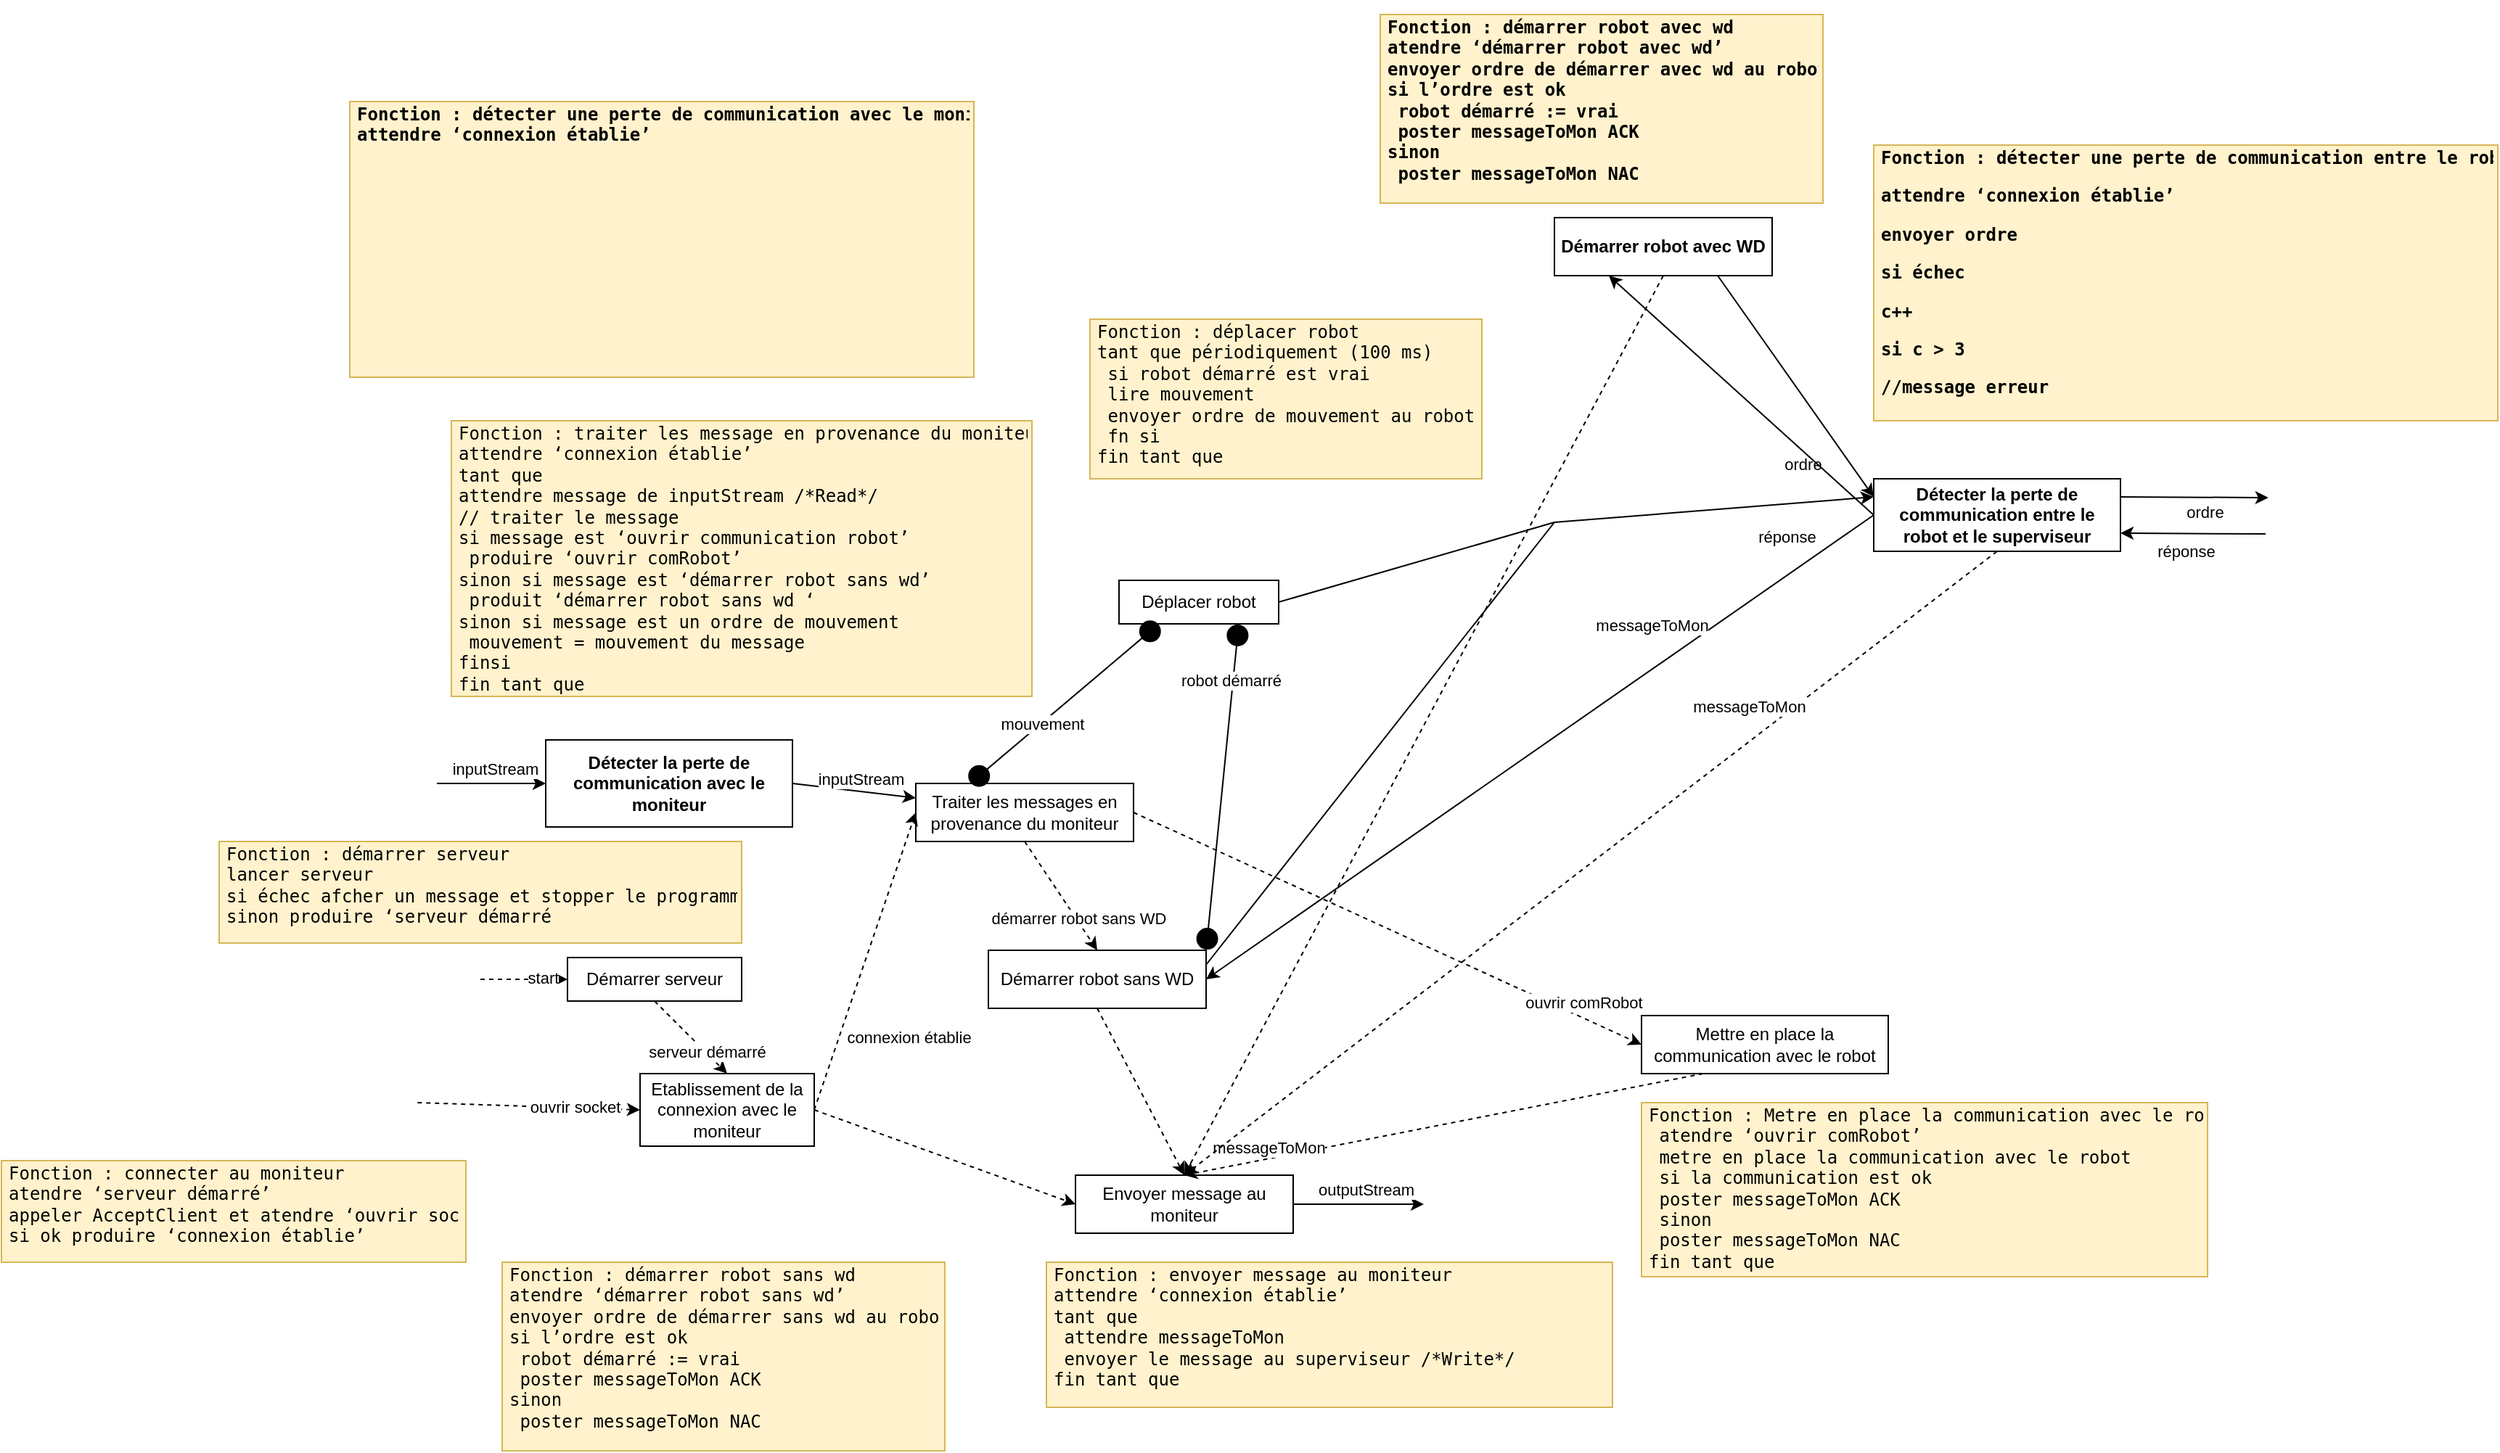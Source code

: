 <mxfile version="16.5.2" type="device"><diagram id="CIw4tXAHv_-aNhbZJtuN" name="Page-1"><mxGraphModel dx="1170" dy="1722" grid="1" gridSize="10" guides="1" tooltips="1" connect="1" arrows="1" fold="1" page="0" pageScale="1" pageWidth="827" pageHeight="1169" math="0" shadow="0"><root><mxCell id="0"/><mxCell id="1" parent="0"/><mxCell id="5DaIw1ma8Wy_vV2Rz7nk-1" value="Démarrer serveur" style="rounded=0;whiteSpace=wrap;html=1;" vertex="1" parent="1"><mxGeometry x="290" y="300" width="120" height="30" as="geometry"/></mxCell><mxCell id="5DaIw1ma8Wy_vV2Rz7nk-2" value="Etablissement de la connexion avec le moniteur" style="rounded=0;whiteSpace=wrap;html=1;" vertex="1" parent="1"><mxGeometry x="340" y="380" width="120" height="50" as="geometry"/></mxCell><mxCell id="5DaIw1ma8Wy_vV2Rz7nk-3" value="Traiter les messages en provenance du moniteur" style="rounded=0;whiteSpace=wrap;html=1;" vertex="1" parent="1"><mxGeometry x="530" y="180" width="150" height="40" as="geometry"/></mxCell><mxCell id="5DaIw1ma8Wy_vV2Rz7nk-4" value="Démarrer robot sans WD" style="rounded=0;whiteSpace=wrap;html=1;" vertex="1" parent="1"><mxGeometry x="580" y="295" width="150" height="40" as="geometry"/></mxCell><mxCell id="5DaIw1ma8Wy_vV2Rz7nk-5" value="Mettre en place la communication avec le robot" style="rounded=0;whiteSpace=wrap;html=1;" vertex="1" parent="1"><mxGeometry x="1030" y="340" width="170" height="40" as="geometry"/></mxCell><mxCell id="5DaIw1ma8Wy_vV2Rz7nk-6" value="Envoyer message au moniteur" style="rounded=0;whiteSpace=wrap;html=1;" vertex="1" parent="1"><mxGeometry x="640" y="450" width="150" height="40" as="geometry"/></mxCell><mxCell id="5DaIw1ma8Wy_vV2Rz7nk-7" value="Déplacer robot" style="rounded=0;whiteSpace=wrap;html=1;" vertex="1" parent="1"><mxGeometry x="670" y="40" width="110" height="30" as="geometry"/></mxCell><mxCell id="5DaIw1ma8Wy_vV2Rz7nk-9" value="" style="html=1;labelBackgroundColor=#ffffff;startArrow=none;startFill=0;startSize=6;endArrow=classic;endFill=1;endSize=6;jettySize=auto;orthogonalLoop=1;strokeWidth=1;dashed=1;fontSize=14;rounded=0;entryX=0;entryY=0.5;entryDx=0;entryDy=0;" edge="1" parent="1" target="5DaIw1ma8Wy_vV2Rz7nk-1"><mxGeometry width="60" height="60" relative="1" as="geometry"><mxPoint x="230" y="315" as="sourcePoint"/><mxPoint x="470" y="180" as="targetPoint"/></mxGeometry></mxCell><mxCell id="5DaIw1ma8Wy_vV2Rz7nk-10" value="start" style="edgeLabel;html=1;align=center;verticalAlign=middle;resizable=0;points=[];" vertex="1" connectable="0" parent="5DaIw1ma8Wy_vV2Rz7nk-9"><mxGeometry x="0.417" y="1" relative="1" as="geometry"><mxPoint as="offset"/></mxGeometry></mxCell><mxCell id="5DaIw1ma8Wy_vV2Rz7nk-11" value="" style="html=1;labelBackgroundColor=#ffffff;startArrow=none;startFill=0;startSize=6;endArrow=classic;endFill=1;endSize=6;jettySize=auto;orthogonalLoop=1;strokeWidth=1;dashed=1;fontSize=14;rounded=0;entryX=0.5;entryY=0;entryDx=0;entryDy=0;exitX=0.5;exitY=1;exitDx=0;exitDy=0;" edge="1" parent="1" source="5DaIw1ma8Wy_vV2Rz7nk-1" target="5DaIw1ma8Wy_vV2Rz7nk-2"><mxGeometry width="60" height="60" relative="1" as="geometry"><mxPoint x="240" y="275" as="sourcePoint"/><mxPoint x="320" y="275" as="targetPoint"/></mxGeometry></mxCell><mxCell id="5DaIw1ma8Wy_vV2Rz7nk-12" value="serveur démarré" style="edgeLabel;html=1;align=center;verticalAlign=middle;resizable=0;points=[];" vertex="1" connectable="0" parent="5DaIw1ma8Wy_vV2Rz7nk-11"><mxGeometry x="0.417" y="1" relative="1" as="geometry"><mxPoint as="offset"/></mxGeometry></mxCell><mxCell id="5DaIw1ma8Wy_vV2Rz7nk-13" value="" style="html=1;labelBackgroundColor=#ffffff;startArrow=none;startFill=0;startSize=6;endArrow=classic;endFill=1;endSize=6;jettySize=auto;orthogonalLoop=1;strokeWidth=1;dashed=1;fontSize=14;rounded=0;entryX=0;entryY=0.5;entryDx=0;entryDy=0;" edge="1" parent="1" target="5DaIw1ma8Wy_vV2Rz7nk-2"><mxGeometry width="60" height="60" relative="1" as="geometry"><mxPoint x="186.667" y="400" as="sourcePoint"/><mxPoint x="330" y="285" as="targetPoint"/></mxGeometry></mxCell><mxCell id="5DaIw1ma8Wy_vV2Rz7nk-14" value="ouvrir socket" style="edgeLabel;html=1;align=center;verticalAlign=middle;resizable=0;points=[];" vertex="1" connectable="0" parent="5DaIw1ma8Wy_vV2Rz7nk-13"><mxGeometry x="0.417" y="1" relative="1" as="geometry"><mxPoint as="offset"/></mxGeometry></mxCell><mxCell id="5DaIw1ma8Wy_vV2Rz7nk-15" value="" style="html=1;labelBackgroundColor=#ffffff;startArrow=none;startFill=0;startSize=6;endArrow=classic;endFill=1;endSize=6;jettySize=auto;orthogonalLoop=1;strokeWidth=1;dashed=1;fontSize=14;rounded=0;entryX=0;entryY=0.5;entryDx=0;entryDy=0;exitX=1;exitY=0.5;exitDx=0;exitDy=0;" edge="1" parent="1" source="5DaIw1ma8Wy_vV2Rz7nk-2" target="5DaIw1ma8Wy_vV2Rz7nk-3"><mxGeometry width="60" height="60" relative="1" as="geometry"><mxPoint x="510" y="400" as="sourcePoint"/><mxPoint x="540" y="500" as="targetPoint"/></mxGeometry></mxCell><mxCell id="5DaIw1ma8Wy_vV2Rz7nk-16" value="connexion établie" style="edgeLabel;html=1;align=center;verticalAlign=middle;resizable=0;points=[];" vertex="1" connectable="0" parent="5DaIw1ma8Wy_vV2Rz7nk-15"><mxGeometry x="0.417" y="1" relative="1" as="geometry"><mxPoint x="16" y="95" as="offset"/></mxGeometry></mxCell><mxCell id="5DaIw1ma8Wy_vV2Rz7nk-17" value="" style="html=1;labelBackgroundColor=#ffffff;startArrow=none;startFill=0;startSize=6;endArrow=classic;endFill=1;endSize=6;jettySize=auto;orthogonalLoop=1;strokeWidth=1;dashed=1;fontSize=14;rounded=0;exitX=1;exitY=0.5;exitDx=0;exitDy=0;entryX=0;entryY=0.5;entryDx=0;entryDy=0;" edge="1" parent="1" source="5DaIw1ma8Wy_vV2Rz7nk-2" target="5DaIw1ma8Wy_vV2Rz7nk-6"><mxGeometry width="60" height="60" relative="1" as="geometry"><mxPoint x="470" y="415" as="sourcePoint"/><mxPoint x="580" y="480" as="targetPoint"/></mxGeometry></mxCell><mxCell id="5DaIw1ma8Wy_vV2Rz7nk-19" value="" style="html=1;labelBackgroundColor=#ffffff;startArrow=none;startFill=0;startSize=6;endArrow=classic;endFill=1;endSize=6;jettySize=auto;orthogonalLoop=1;strokeWidth=1;dashed=1;fontSize=14;rounded=0;entryX=0.5;entryY=0;entryDx=0;entryDy=0;exitX=0.5;exitY=1;exitDx=0;exitDy=0;" edge="1" parent="1" source="5DaIw1ma8Wy_vV2Rz7nk-3" target="5DaIw1ma8Wy_vV2Rz7nk-4"><mxGeometry width="60" height="60" relative="1" as="geometry"><mxPoint x="480" y="425" as="sourcePoint"/><mxPoint x="530" y="270" as="targetPoint"/></mxGeometry></mxCell><mxCell id="5DaIw1ma8Wy_vV2Rz7nk-20" value="démarrer robot sans WD" style="edgeLabel;html=1;align=center;verticalAlign=middle;resizable=0;points=[];" vertex="1" connectable="0" parent="5DaIw1ma8Wy_vV2Rz7nk-19"><mxGeometry x="0.417" y="1" relative="1" as="geometry"><mxPoint as="offset"/></mxGeometry></mxCell><mxCell id="5DaIw1ma8Wy_vV2Rz7nk-21" value="" style="html=1;labelBackgroundColor=#ffffff;startArrow=none;startFill=0;startSize=6;endArrow=classic;endFill=1;endSize=6;jettySize=auto;orthogonalLoop=1;strokeWidth=1;dashed=1;fontSize=14;rounded=0;entryX=0;entryY=0.5;entryDx=0;entryDy=0;exitX=1;exitY=0.5;exitDx=0;exitDy=0;" edge="1" parent="1" source="5DaIw1ma8Wy_vV2Rz7nk-3" target="5DaIw1ma8Wy_vV2Rz7nk-5"><mxGeometry width="60" height="60" relative="1" as="geometry"><mxPoint x="680.0" y="250" as="sourcePoint"/><mxPoint x="840" y="240" as="targetPoint"/></mxGeometry></mxCell><mxCell id="5DaIw1ma8Wy_vV2Rz7nk-22" value="ouvrir comRobot" style="edgeLabel;html=1;align=center;verticalAlign=middle;resizable=0;points=[];" vertex="1" connectable="0" parent="5DaIw1ma8Wy_vV2Rz7nk-21"><mxGeometry x="0.417" y="1" relative="1" as="geometry"><mxPoint x="62" y="18" as="offset"/></mxGeometry></mxCell><mxCell id="5DaIw1ma8Wy_vV2Rz7nk-23" value="" style="html=1;labelBackgroundColor=#ffffff;startArrow=none;startFill=0;startSize=6;endArrow=classic;endFill=1;endSize=6;jettySize=auto;orthogonalLoop=1;strokeWidth=1;dashed=1;fontSize=14;rounded=0;entryX=0.5;entryY=0;entryDx=0;entryDy=0;exitX=0.25;exitY=1;exitDx=0;exitDy=0;" edge="1" parent="1" source="5DaIw1ma8Wy_vV2Rz7nk-5" target="5DaIw1ma8Wy_vV2Rz7nk-6"><mxGeometry width="60" height="60" relative="1" as="geometry"><mxPoint x="500" y="445" as="sourcePoint"/><mxPoint x="550" y="290" as="targetPoint"/></mxGeometry></mxCell><mxCell id="5DaIw1ma8Wy_vV2Rz7nk-24" value="messageToMon" style="edgeLabel;html=1;align=center;verticalAlign=middle;resizable=0;points=[];" vertex="1" connectable="0" parent="5DaIw1ma8Wy_vV2Rz7nk-23"><mxGeometry x="0.417" y="1" relative="1" as="geometry"><mxPoint x="-47" as="offset"/></mxGeometry></mxCell><mxCell id="5DaIw1ma8Wy_vV2Rz7nk-25" value="" style="html=1;labelBackgroundColor=#ffffff;startArrow=none;startFill=0;startSize=6;endArrow=classic;endFill=1;endSize=6;jettySize=auto;orthogonalLoop=1;strokeWidth=1;dashed=1;fontSize=14;rounded=0;entryX=0.5;entryY=0;entryDx=0;entryDy=0;exitX=0.5;exitY=1;exitDx=0;exitDy=0;" edge="1" parent="1" source="5DaIw1ma8Wy_vV2Rz7nk-4" target="5DaIw1ma8Wy_vV2Rz7nk-6"><mxGeometry width="60" height="60" relative="1" as="geometry"><mxPoint x="510" y="455" as="sourcePoint"/><mxPoint x="560" y="300" as="targetPoint"/></mxGeometry></mxCell><mxCell id="5DaIw1ma8Wy_vV2Rz7nk-28" value="" style="endArrow=classic;html=1;rounded=0;entryX=0;entryY=0.5;entryDx=0;entryDy=0;" edge="1" parent="1" target="5DaIw1ma8Wy_vV2Rz7nk-59"><mxGeometry width="50" height="50" relative="1" as="geometry"><mxPoint x="200" y="180" as="sourcePoint"/><mxPoint x="470" y="230" as="targetPoint"/></mxGeometry></mxCell><mxCell id="5DaIw1ma8Wy_vV2Rz7nk-29" value="inputStream" style="edgeLabel;html=1;align=center;verticalAlign=middle;resizable=0;points=[];" vertex="1" connectable="0" parent="5DaIw1ma8Wy_vV2Rz7nk-28"><mxGeometry x="0.396" y="2" relative="1" as="geometry"><mxPoint x="-13" y="-8" as="offset"/></mxGeometry></mxCell><mxCell id="5DaIw1ma8Wy_vV2Rz7nk-30" value="" style="startArrow=circle;endArrow=circle;html=1;rounded=0;exitX=0.25;exitY=0;exitDx=0;exitDy=0;entryX=0.25;entryY=1;entryDx=0;entryDy=0;" edge="1" parent="1" source="5DaIw1ma8Wy_vV2Rz7nk-3" target="5DaIw1ma8Wy_vV2Rz7nk-7"><mxGeometry width="50" height="50" relative="1" as="geometry"><mxPoint x="640" y="200" as="sourcePoint"/><mxPoint x="750" y="-80" as="targetPoint"/></mxGeometry></mxCell><mxCell id="5DaIw1ma8Wy_vV2Rz7nk-32" value="mouvement" style="edgeLabel;html=1;align=center;verticalAlign=middle;resizable=0;points=[];" vertex="1" connectable="0" parent="5DaIw1ma8Wy_vV2Rz7nk-30"><mxGeometry x="-0.247" relative="1" as="geometry"><mxPoint as="offset"/></mxGeometry></mxCell><mxCell id="5DaIw1ma8Wy_vV2Rz7nk-33" value="" style="startArrow=circle;endArrow=circle;html=1;rounded=0;exitX=1;exitY=0;exitDx=0;exitDy=0;entryX=0.75;entryY=1;entryDx=0;entryDy=0;" edge="1" parent="1" source="5DaIw1ma8Wy_vV2Rz7nk-4" target="5DaIw1ma8Wy_vV2Rz7nk-7"><mxGeometry width="50" height="50" relative="1" as="geometry"><mxPoint x="770" y="180.0" as="sourcePoint"/><mxPoint x="740" y="90" as="targetPoint"/></mxGeometry></mxCell><mxCell id="5DaIw1ma8Wy_vV2Rz7nk-34" value="robot démarré" style="edgeLabel;html=1;align=center;verticalAlign=middle;resizable=0;points=[];" vertex="1" connectable="0" parent="5DaIw1ma8Wy_vV2Rz7nk-33"><mxGeometry x="-0.247" relative="1" as="geometry"><mxPoint x="8" y="-102" as="offset"/></mxGeometry></mxCell><mxCell id="5DaIw1ma8Wy_vV2Rz7nk-35" value="" style="endArrow=classic;html=1;rounded=0;exitX=1;exitY=0.5;exitDx=0;exitDy=0;" edge="1" parent="1" source="5DaIw1ma8Wy_vV2Rz7nk-6"><mxGeometry width="50" height="50" relative="1" as="geometry"><mxPoint x="850" y="460.0" as="sourcePoint"/><mxPoint x="880" y="470" as="targetPoint"/></mxGeometry></mxCell><mxCell id="5DaIw1ma8Wy_vV2Rz7nk-36" value="outputStream" style="edgeLabel;html=1;align=center;verticalAlign=middle;resizable=0;points=[];" vertex="1" connectable="0" parent="5DaIw1ma8Wy_vV2Rz7nk-35"><mxGeometry x="0.396" y="2" relative="1" as="geometry"><mxPoint x="-13" y="-8" as="offset"/></mxGeometry></mxCell><mxCell id="5DaIw1ma8Wy_vV2Rz7nk-43" value="" style="endArrow=none;html=1;rounded=0;exitX=1;exitY=0.5;exitDx=0;exitDy=0;" edge="1" parent="1" source="5DaIw1ma8Wy_vV2Rz7nk-7"><mxGeometry width="50" height="50" relative="1" as="geometry"><mxPoint x="870" y="300" as="sourcePoint"/><mxPoint x="970" as="targetPoint"/></mxGeometry></mxCell><mxCell id="5DaIw1ma8Wy_vV2Rz7nk-44" value="" style="endArrow=none;html=1;rounded=0;exitX=1;exitY=0.25;exitDx=0;exitDy=0;" edge="1" parent="1" source="5DaIw1ma8Wy_vV2Rz7nk-4"><mxGeometry width="50" height="50" relative="1" as="geometry"><mxPoint x="870" y="350" as="sourcePoint"/><mxPoint x="970" as="targetPoint"/></mxGeometry></mxCell><mxCell id="5DaIw1ma8Wy_vV2Rz7nk-45" value="" style="endArrow=classic;html=1;rounded=0;entryX=0;entryY=0.25;entryDx=0;entryDy=0;" edge="1" parent="1" target="5DaIw1ma8Wy_vV2Rz7nk-66"><mxGeometry width="50" height="50" relative="1" as="geometry"><mxPoint x="970" as="sourcePoint"/><mxPoint x="1030" y="-2.5" as="targetPoint"/></mxGeometry></mxCell><mxCell id="5DaIw1ma8Wy_vV2Rz7nk-46" value="ordre" style="edgeLabel;html=1;align=center;verticalAlign=middle;resizable=0;points=[];" vertex="1" connectable="0" parent="5DaIw1ma8Wy_vV2Rz7nk-45"><mxGeometry x="0.694" y="-4" relative="1" as="geometry"><mxPoint x="-16" y="-29" as="offset"/></mxGeometry></mxCell><mxCell id="5DaIw1ma8Wy_vV2Rz7nk-47" value="" style="endArrow=classic;html=1;rounded=0;entryX=1;entryY=0.5;entryDx=0;entryDy=0;exitX=0;exitY=0.5;exitDx=0;exitDy=0;" edge="1" parent="1" source="5DaIw1ma8Wy_vV2Rz7nk-66" target="5DaIw1ma8Wy_vV2Rz7nk-4"><mxGeometry width="50" height="50" relative="1" as="geometry"><mxPoint x="1030" y="45.0" as="sourcePoint"/><mxPoint x="1010" y="349.57" as="targetPoint"/></mxGeometry></mxCell><mxCell id="5DaIw1ma8Wy_vV2Rz7nk-48" value="réponse" style="edgeLabel;html=1;align=center;verticalAlign=middle;resizable=0;points=[];" vertex="1" connectable="0" parent="5DaIw1ma8Wy_vV2Rz7nk-47"><mxGeometry x="0.694" y="-4" relative="1" as="geometry"><mxPoint x="332" y="-253" as="offset"/></mxGeometry></mxCell><mxCell id="5DaIw1ma8Wy_vV2Rz7nk-51" value="&lt;pre&gt;Fonction : Metre en place la communication avec le robot&lt;br&gt; atendre ‘ouvrir comRobot’&lt;br&gt; metre en place la communication avec le robot &lt;br&gt; si la communication est ok&lt;br&gt; poster messageToMon ACK&lt;br&gt; sinon&lt;br&gt; poster messageToMon NAC&lt;br&gt;fin tant que&lt;/pre&gt;" style="text;html=1;strokeColor=#d6b656;fillColor=#fff2cc;spacing=5;spacingTop=-20;whiteSpace=wrap;overflow=hidden;rounded=0;" vertex="1" parent="1"><mxGeometry x="1030" y="400" width="390" height="120" as="geometry"/></mxCell><mxCell id="5DaIw1ma8Wy_vV2Rz7nk-52" value="&lt;pre&gt;Fonction : envoyer message au moniteur&lt;br&gt;attendre ‘connexion établie’&lt;br&gt;tant que&lt;br&gt; attendre messageToMon&lt;br&gt; envoyer le message au superviseur /*Write*/&lt;br&gt;fin tant que&lt;br&gt;&lt;/pre&gt;" style="text;html=1;strokeColor=#d6b656;fillColor=#fff2cc;spacing=5;spacingTop=-20;whiteSpace=wrap;overflow=hidden;rounded=0;" vertex="1" parent="1"><mxGeometry x="620" y="510" width="390" height="100" as="geometry"/></mxCell><mxCell id="5DaIw1ma8Wy_vV2Rz7nk-53" value="&lt;pre&gt;Fonction : démarrer robot sans wd&lt;br/&gt;atendre ‘démarrer robot sans wd’&lt;br/&gt;envoyer ordre de démarrer sans wd au robot&lt;br/&gt;si l’ordre est ok&lt;br/&gt; robot démarré := vrai&lt;br/&gt; poster messageToMon ACK&lt;br/&gt;sinon&lt;br/&gt; poster messageToMon NAC&lt;br&gt;&lt;/pre&gt;" style="text;html=1;strokeColor=#d6b656;fillColor=#fff2cc;spacing=5;spacingTop=-20;whiteSpace=wrap;overflow=hidden;rounded=0;" vertex="1" parent="1"><mxGeometry x="245" y="510" width="305" height="130" as="geometry"/></mxCell><mxCell id="5DaIw1ma8Wy_vV2Rz7nk-54" value="&lt;pre&gt;Fonction : connecter au moniteur&lt;br/&gt;atendre ‘serveur démarré’&lt;br/&gt;appeler AcceptClient et atendre ‘ouvrir socket’&lt;br/&gt;si ok produire ‘connexion établie’&lt;br&gt;&lt;/pre&gt;" style="text;html=1;strokeColor=#d6b656;fillColor=#fff2cc;spacing=5;spacingTop=-20;whiteSpace=wrap;overflow=hidden;rounded=0;" vertex="1" parent="1"><mxGeometry x="-100" y="440" width="320" height="70" as="geometry"/></mxCell><mxCell id="5DaIw1ma8Wy_vV2Rz7nk-55" value="&lt;pre&gt;Fonction : démarrer serveur&lt;br/&gt;lancer serveur&lt;br/&gt;si échec afcher un message et stopper le programme&lt;br/&gt;sinon produire ‘serveur démarré&lt;br&gt;&lt;/pre&gt;" style="text;html=1;strokeColor=#d6b656;fillColor=#fff2cc;spacing=5;spacingTop=-20;whiteSpace=wrap;overflow=hidden;rounded=0;" vertex="1" parent="1"><mxGeometry x="50" y="220" width="360" height="70" as="geometry"/></mxCell><mxCell id="5DaIw1ma8Wy_vV2Rz7nk-56" value="&lt;pre&gt;Fonction : traiter les message en provenance du moniteur&lt;br&gt;attendre ‘connexion établie’&lt;br&gt;tant que &lt;br&gt;attendre message de inputStream /*Read*/&lt;br&gt;// traiter le message&lt;br&gt;si message est ‘ouvrir communication robot’&lt;br&gt; produire ‘ouvrir comRobot’&lt;br&gt;sinon si message est ‘démarrer robot sans wd’&lt;br&gt; produit ‘démarrer robot sans wd ‘&lt;br&gt;sinon si message est un ordre de mouvement&lt;br&gt; mouvement = mouvement du message&lt;br&gt;finsi&lt;br&gt;fin tant que&lt;br&gt;&lt;/pre&gt;" style="text;html=1;strokeColor=#d6b656;fillColor=#fff2cc;spacing=5;spacingTop=-20;whiteSpace=wrap;overflow=hidden;rounded=0;" vertex="1" parent="1"><mxGeometry x="210" y="-70" width="400" height="190" as="geometry"/></mxCell><mxCell id="5DaIw1ma8Wy_vV2Rz7nk-57" value="&lt;pre&gt;Fonction : déplacer robot&lt;br&gt;tant que périodiquement (100 ms)&lt;br&gt; si robot démarré est vrai&lt;br&gt; lire mouvement&lt;br&gt; envoyer ordre de mouvement au robot&lt;br&gt; fn si&lt;br&gt;fin tant que&lt;br&gt;&lt;/pre&gt;" style="text;html=1;strokeColor=#d6b656;fillColor=#fff2cc;spacing=5;spacingTop=-20;whiteSpace=wrap;overflow=hidden;rounded=0;" vertex="1" parent="1"><mxGeometry x="650" y="-140" width="270" height="110" as="geometry"/></mxCell><mxCell id="5DaIw1ma8Wy_vV2Rz7nk-59" value="&lt;b&gt;Détecter la perte de communication avec le moniteur&lt;/b&gt;" style="rounded=0;whiteSpace=wrap;html=1;" vertex="1" parent="1"><mxGeometry x="275" y="150" width="170" height="60" as="geometry"/></mxCell><mxCell id="5DaIw1ma8Wy_vV2Rz7nk-60" value="" style="endArrow=classic;html=1;rounded=0;entryX=0;entryY=0.25;entryDx=0;entryDy=0;exitX=1;exitY=0.5;exitDx=0;exitDy=0;" edge="1" parent="1" source="5DaIw1ma8Wy_vV2Rz7nk-59" target="5DaIw1ma8Wy_vV2Rz7nk-3"><mxGeometry width="50" height="50" relative="1" as="geometry"><mxPoint x="230" y="190.0" as="sourcePoint"/><mxPoint x="322.5" y="190.0" as="targetPoint"/></mxGeometry></mxCell><mxCell id="5DaIw1ma8Wy_vV2Rz7nk-61" value="inputStream" style="edgeLabel;html=1;align=center;verticalAlign=middle;resizable=0;points=[];" vertex="1" connectable="0" parent="5DaIw1ma8Wy_vV2Rz7nk-60"><mxGeometry x="0.396" y="2" relative="1" as="geometry"><mxPoint x="-13" y="-8" as="offset"/></mxGeometry></mxCell><mxCell id="5DaIw1ma8Wy_vV2Rz7nk-62" value="&lt;pre&gt;&lt;b&gt;Fonction : détecter une perte de communication avec le moniteur&lt;br&gt;attendre ‘connexion établie’&lt;br&gt;&lt;/b&gt;&lt;br&gt;&lt;/pre&gt;" style="text;html=1;strokeColor=#d6b656;fillColor=#fff2cc;spacing=5;spacingTop=-20;whiteSpace=wrap;overflow=hidden;rounded=0;" vertex="1" parent="1"><mxGeometry x="140" y="-290" width="430" height="190" as="geometry"/></mxCell><mxCell id="5DaIw1ma8Wy_vV2Rz7nk-66" value="&lt;b&gt;Détecter la perte de communication entre le robot et le superviseur&lt;/b&gt;" style="rounded=0;whiteSpace=wrap;html=1;" vertex="1" parent="1"><mxGeometry x="1190" y="-30" width="170" height="50" as="geometry"/></mxCell><mxCell id="5DaIw1ma8Wy_vV2Rz7nk-67" value="" style="endArrow=classic;html=1;rounded=0;exitX=1;exitY=0.25;exitDx=0;exitDy=0;" edge="1" parent="1" source="5DaIw1ma8Wy_vV2Rz7nk-66"><mxGeometry width="50" height="50" relative="1" as="geometry"><mxPoint x="1240" y="-2.5" as="sourcePoint"/><mxPoint x="1461.905" y="-17" as="targetPoint"/></mxGeometry></mxCell><mxCell id="5DaIw1ma8Wy_vV2Rz7nk-68" value="ordre" style="edgeLabel;html=1;align=center;verticalAlign=middle;resizable=0;points=[];" vertex="1" connectable="0" parent="5DaIw1ma8Wy_vV2Rz7nk-67"><mxGeometry x="0.694" y="-4" relative="1" as="geometry"><mxPoint x="-29" y="6" as="offset"/></mxGeometry></mxCell><mxCell id="5DaIw1ma8Wy_vV2Rz7nk-69" value="" style="endArrow=classic;html=1;rounded=0;entryX=1;entryY=0.75;entryDx=0;entryDy=0;" edge="1" parent="1" target="5DaIw1ma8Wy_vV2Rz7nk-66"><mxGeometry width="50" height="50" relative="1" as="geometry"><mxPoint x="1460" y="8" as="sourcePoint"/><mxPoint x="970" y="340.0" as="targetPoint"/></mxGeometry></mxCell><mxCell id="5DaIw1ma8Wy_vV2Rz7nk-71" value="réponse" style="edgeLabel;html=1;align=center;verticalAlign=middle;resizable=0;points=[];" vertex="1" connectable="0" parent="5DaIw1ma8Wy_vV2Rz7nk-69"><mxGeometry x="-0.4" y="2" relative="1" as="geometry"><mxPoint x="-25" y="10" as="offset"/></mxGeometry></mxCell><mxCell id="5DaIw1ma8Wy_vV2Rz7nk-72" value="&lt;pre&gt;&lt;b&gt;Fonction : détecter une perte de communication entre le robot et le superviseur&lt;/b&gt;&lt;/pre&gt;&lt;pre&gt;&lt;b&gt;attendre ‘connexion établie’&lt;/b&gt;&lt;/pre&gt;&lt;pre&gt;&lt;b&gt;envoyer ordre&lt;/b&gt;&lt;/pre&gt;&lt;pre&gt;&lt;b&gt;si échec&lt;/b&gt;&lt;/pre&gt;&lt;pre&gt;&lt;b&gt;c++&lt;/b&gt;&lt;/pre&gt;&lt;pre&gt;&lt;b&gt;si c &amp;gt; 3 &lt;/b&gt;&lt;/pre&gt;&lt;pre&gt;&lt;b&gt;//message erreur&lt;/b&gt;&lt;/pre&gt;&lt;pre&gt;&lt;br&gt;&lt;/pre&gt;" style="text;html=1;strokeColor=#d6b656;fillColor=#fff2cc;spacing=5;spacingTop=-20;whiteSpace=wrap;overflow=hidden;rounded=0;" vertex="1" parent="1"><mxGeometry x="1190" y="-260" width="430" height="190" as="geometry"/></mxCell><mxCell id="5DaIw1ma8Wy_vV2Rz7nk-73" value="" style="html=1;labelBackgroundColor=#ffffff;startArrow=none;startFill=0;startSize=6;endArrow=classic;endFill=1;endSize=6;jettySize=auto;orthogonalLoop=1;strokeWidth=1;dashed=1;fontSize=14;rounded=0;entryX=0.5;entryY=0;entryDx=0;entryDy=0;exitX=0.5;exitY=1;exitDx=0;exitDy=0;" edge="1" parent="1" source="5DaIw1ma8Wy_vV2Rz7nk-66" target="5DaIw1ma8Wy_vV2Rz7nk-6"><mxGeometry width="60" height="60" relative="1" as="geometry"><mxPoint x="987.5" y="370.0" as="sourcePoint"/><mxPoint x="630" y="440.0" as="targetPoint"/></mxGeometry></mxCell><mxCell id="5DaIw1ma8Wy_vV2Rz7nk-74" value="messageToMon" style="edgeLabel;html=1;align=center;verticalAlign=middle;resizable=0;points=[];" vertex="1" connectable="0" parent="5DaIw1ma8Wy_vV2Rz7nk-73"><mxGeometry x="0.417" y="1" relative="1" as="geometry"><mxPoint x="225" y="-199" as="offset"/></mxGeometry></mxCell><mxCell id="5DaIw1ma8Wy_vV2Rz7nk-75" value="&lt;b&gt;Démarrer robot avec WD&lt;/b&gt;" style="rounded=0;whiteSpace=wrap;html=1;" vertex="1" parent="1"><mxGeometry x="970" y="-210" width="150" height="40" as="geometry"/></mxCell><mxCell id="5DaIw1ma8Wy_vV2Rz7nk-77" value="" style="endArrow=classic;html=1;rounded=0;entryX=0;entryY=0.25;entryDx=0;entryDy=0;exitX=0.75;exitY=1;exitDx=0;exitDy=0;" edge="1" parent="1" source="5DaIw1ma8Wy_vV2Rz7nk-75" target="5DaIw1ma8Wy_vV2Rz7nk-66"><mxGeometry width="50" height="50" relative="1" as="geometry"><mxPoint x="960" y="-156.25" as="sourcePoint"/><mxPoint x="1180" y="-173.75" as="targetPoint"/></mxGeometry></mxCell><mxCell id="5DaIw1ma8Wy_vV2Rz7nk-79" value="" style="endArrow=classic;html=1;rounded=0;entryX=0.25;entryY=1;entryDx=0;entryDy=0;exitX=0;exitY=0.5;exitDx=0;exitDy=0;" edge="1" parent="1" source="5DaIw1ma8Wy_vV2Rz7nk-66" target="5DaIw1ma8Wy_vV2Rz7nk-75"><mxGeometry width="50" height="50" relative="1" as="geometry"><mxPoint x="1000" y="-60" as="sourcePoint"/><mxPoint x="1050" y="-80" as="targetPoint"/></mxGeometry></mxCell><mxCell id="5DaIw1ma8Wy_vV2Rz7nk-81" value="&lt;pre&gt;&lt;b&gt;Fonction : démarrer robot avec wd&lt;br&gt;atendre ‘démarrer robot avec wd’&lt;br&gt;envoyer ordre de démarrer avec wd au robot&lt;br&gt;si l’ordre est ok&lt;br&gt; robot démarré := vrai&lt;br&gt; poster messageToMon ACK&lt;br&gt;sinon&lt;br&gt; poster messageToMon NAC&lt;/b&gt;&lt;br&gt;&lt;/pre&gt;" style="text;html=1;strokeColor=#d6b656;fillColor=#fff2cc;spacing=5;spacingTop=-20;whiteSpace=wrap;overflow=hidden;rounded=0;" vertex="1" parent="1"><mxGeometry x="850" y="-350" width="305" height="130" as="geometry"/></mxCell><mxCell id="5DaIw1ma8Wy_vV2Rz7nk-83" value="" style="html=1;labelBackgroundColor=#ffffff;startArrow=none;startFill=0;startSize=6;endArrow=classic;endFill=1;endSize=6;jettySize=auto;orthogonalLoop=1;strokeWidth=1;dashed=1;fontSize=14;rounded=0;entryX=0.5;entryY=0;entryDx=0;entryDy=0;exitX=0.5;exitY=1;exitDx=0;exitDy=0;" edge="1" parent="1" source="5DaIw1ma8Wy_vV2Rz7nk-75" target="5DaIw1ma8Wy_vV2Rz7nk-6"><mxGeometry width="60" height="60" relative="1" as="geometry"><mxPoint x="1030" y="-80" as="sourcePoint"/><mxPoint x="470" y="350" as="targetPoint"/></mxGeometry></mxCell><mxCell id="5DaIw1ma8Wy_vV2Rz7nk-84" value="messageToMon" style="edgeLabel;html=1;align=center;verticalAlign=middle;resizable=0;points=[];" vertex="1" connectable="0" parent="5DaIw1ma8Wy_vV2Rz7nk-83"><mxGeometry x="0.417" y="1" relative="1" as="geometry"><mxPoint x="225" y="-199" as="offset"/></mxGeometry></mxCell></root></mxGraphModel></diagram></mxfile>